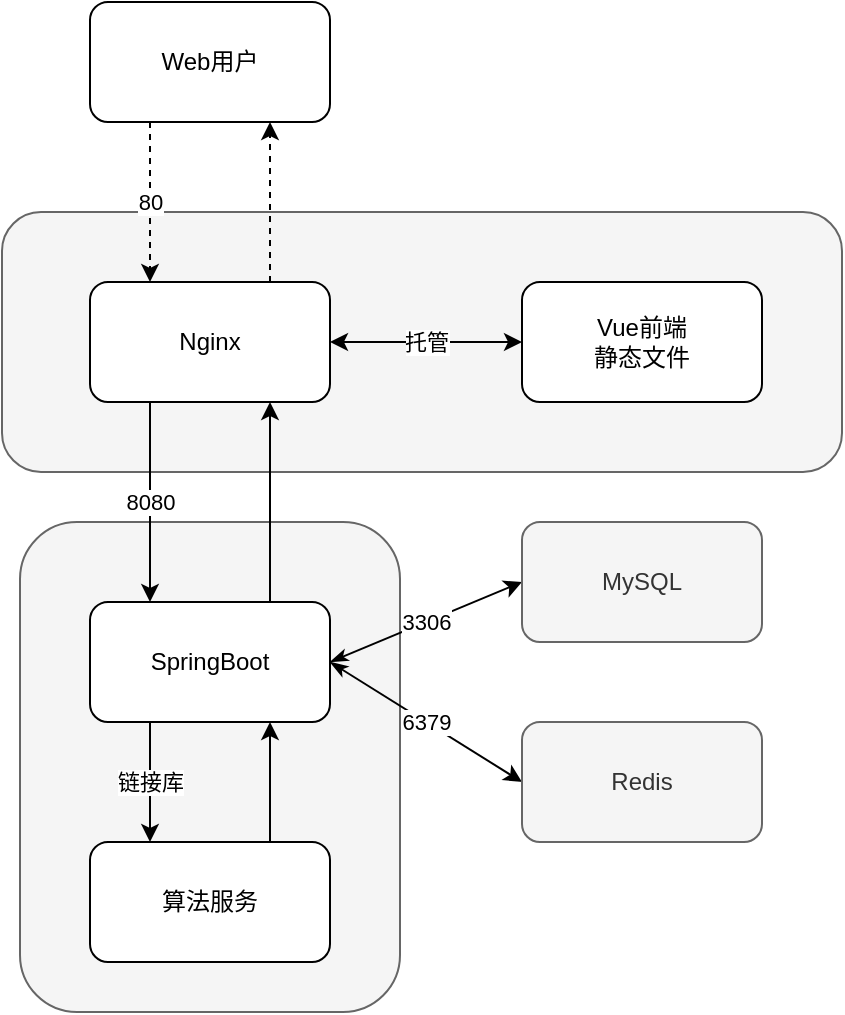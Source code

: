 <mxfile version="20.8.16" type="device"><diagram name="第 1 页" id="53CpvTdcXaAsXgbzKRGw"><mxGraphModel dx="1000" dy="591" grid="1" gridSize="10" guides="1" tooltips="1" connect="1" arrows="1" fold="1" page="1" pageScale="1" pageWidth="900" pageHeight="1600" math="0" shadow="0"><root><mxCell id="0"/><mxCell id="1" parent="0"/><mxCell id="pHNLQasys9hb7hSCW5I2-15" value="" style="rounded=1;whiteSpace=wrap;html=1;fillColor=#f5f5f5;fontColor=#333333;strokeColor=#666666;align=center;labelPosition=center;verticalLabelPosition=middle;verticalAlign=middle;" vertex="1" parent="1"><mxGeometry x="69" y="320" width="190" height="245" as="geometry"/></mxCell><mxCell id="pHNLQasys9hb7hSCW5I2-6" value="" style="rounded=1;whiteSpace=wrap;html=1;fillColor=#f5f5f5;fontColor=#333333;strokeColor=#666666;align=center;labelPosition=center;verticalLabelPosition=middle;verticalAlign=middle;" vertex="1" parent="1"><mxGeometry x="60" y="165" width="420" height="130" as="geometry"/></mxCell><mxCell id="pHNLQasys9hb7hSCW5I2-7" value="80" style="edgeStyle=orthogonalEdgeStyle;rounded=0;orthogonalLoop=1;jettySize=auto;html=1;exitX=0.25;exitY=1;exitDx=0;exitDy=0;entryX=0.25;entryY=0;entryDx=0;entryDy=0;dashed=1;" edge="1" parent="1" source="IDJ7U1GICTIB7s2qJ6_7-1" target="IDJ7U1GICTIB7s2qJ6_7-2"><mxGeometry relative="1" as="geometry"/></mxCell><mxCell id="IDJ7U1GICTIB7s2qJ6_7-1" value="Web用户" style="rounded=1;whiteSpace=wrap;html=1;" parent="1" vertex="1"><mxGeometry x="104" y="60" width="120" height="60" as="geometry"/></mxCell><mxCell id="pHNLQasys9hb7hSCW5I2-8" style="edgeStyle=orthogonalEdgeStyle;rounded=0;orthogonalLoop=1;jettySize=auto;html=1;exitX=0.75;exitY=0;exitDx=0;exitDy=0;entryX=0.75;entryY=1;entryDx=0;entryDy=0;dashed=1;" edge="1" parent="1" source="IDJ7U1GICTIB7s2qJ6_7-2" target="IDJ7U1GICTIB7s2qJ6_7-1"><mxGeometry relative="1" as="geometry"/></mxCell><mxCell id="pHNLQasys9hb7hSCW5I2-10" value="8080" style="edgeStyle=orthogonalEdgeStyle;rounded=0;orthogonalLoop=1;jettySize=auto;html=1;exitX=0.25;exitY=1;exitDx=0;exitDy=0;entryX=0.25;entryY=0;entryDx=0;entryDy=0;" edge="1" parent="1" source="IDJ7U1GICTIB7s2qJ6_7-2" target="pHNLQasys9hb7hSCW5I2-9"><mxGeometry relative="1" as="geometry"/></mxCell><mxCell id="IDJ7U1GICTIB7s2qJ6_7-2" value="Nginx" style="rounded=1;whiteSpace=wrap;html=1;" parent="1" vertex="1"><mxGeometry x="104" y="200" width="120" height="60" as="geometry"/></mxCell><mxCell id="IDJ7U1GICTIB7s2qJ6_7-6" value="Vue前端&lt;br&gt;静态文件" style="rounded=1;whiteSpace=wrap;html=1;" parent="1" vertex="1"><mxGeometry x="320" y="200" width="120" height="60" as="geometry"/></mxCell><mxCell id="pHNLQasys9hb7hSCW5I2-2" value="托管" style="endArrow=classic;startArrow=classic;html=1;rounded=0;entryX=0;entryY=0.5;entryDx=0;entryDy=0;exitX=1;exitY=0.5;exitDx=0;exitDy=0;" edge="1" parent="1" source="IDJ7U1GICTIB7s2qJ6_7-2" target="IDJ7U1GICTIB7s2qJ6_7-6"><mxGeometry width="50" height="50" relative="1" as="geometry"><mxPoint x="140" y="280" as="sourcePoint"/><mxPoint x="190" y="230" as="targetPoint"/></mxGeometry></mxCell><mxCell id="pHNLQasys9hb7hSCW5I2-11" style="edgeStyle=orthogonalEdgeStyle;rounded=0;orthogonalLoop=1;jettySize=auto;html=1;exitX=0.75;exitY=0;exitDx=0;exitDy=0;entryX=0.75;entryY=1;entryDx=0;entryDy=0;" edge="1" parent="1" source="pHNLQasys9hb7hSCW5I2-9" target="IDJ7U1GICTIB7s2qJ6_7-2"><mxGeometry relative="1" as="geometry"/></mxCell><mxCell id="pHNLQasys9hb7hSCW5I2-13" value="链接库" style="edgeStyle=orthogonalEdgeStyle;rounded=0;orthogonalLoop=1;jettySize=auto;html=1;exitX=0.25;exitY=1;exitDx=0;exitDy=0;entryX=0.25;entryY=0;entryDx=0;entryDy=0;" edge="1" parent="1" source="pHNLQasys9hb7hSCW5I2-9" target="pHNLQasys9hb7hSCW5I2-12"><mxGeometry relative="1" as="geometry"/></mxCell><mxCell id="pHNLQasys9hb7hSCW5I2-21" value="3306" style="rounded=0;orthogonalLoop=1;jettySize=auto;html=1;exitX=1;exitY=0.5;exitDx=0;exitDy=0;entryX=0;entryY=0.5;entryDx=0;entryDy=0;startArrow=classicThin;startFill=1;" edge="1" parent="1" source="pHNLQasys9hb7hSCW5I2-9" target="pHNLQasys9hb7hSCW5I2-19"><mxGeometry relative="1" as="geometry"/></mxCell><mxCell id="pHNLQasys9hb7hSCW5I2-22" value="6379" style="edgeStyle=none;rounded=0;orthogonalLoop=1;jettySize=auto;html=1;exitX=1;exitY=0.5;exitDx=0;exitDy=0;entryX=0;entryY=0.5;entryDx=0;entryDy=0;startArrow=classicThin;startFill=1;" edge="1" parent="1" source="pHNLQasys9hb7hSCW5I2-9" target="pHNLQasys9hb7hSCW5I2-20"><mxGeometry relative="1" as="geometry"/></mxCell><mxCell id="pHNLQasys9hb7hSCW5I2-9" value="SpringBoot" style="rounded=1;whiteSpace=wrap;html=1;" vertex="1" parent="1"><mxGeometry x="104" y="360" width="120" height="60" as="geometry"/></mxCell><mxCell id="pHNLQasys9hb7hSCW5I2-14" style="edgeStyle=orthogonalEdgeStyle;rounded=0;orthogonalLoop=1;jettySize=auto;html=1;exitX=0.75;exitY=0;exitDx=0;exitDy=0;entryX=0.75;entryY=1;entryDx=0;entryDy=0;" edge="1" parent="1" source="pHNLQasys9hb7hSCW5I2-12" target="pHNLQasys9hb7hSCW5I2-9"><mxGeometry relative="1" as="geometry"/></mxCell><mxCell id="pHNLQasys9hb7hSCW5I2-12" value="算法服务" style="rounded=1;whiteSpace=wrap;html=1;" vertex="1" parent="1"><mxGeometry x="104" y="480" width="120" height="60" as="geometry"/></mxCell><mxCell id="pHNLQasys9hb7hSCW5I2-19" value="MySQL" style="rounded=1;whiteSpace=wrap;html=1;fillColor=#f5f5f5;fontColor=#333333;strokeColor=#666666;" vertex="1" parent="1"><mxGeometry x="320" y="320" width="120" height="60" as="geometry"/></mxCell><mxCell id="pHNLQasys9hb7hSCW5I2-20" value="Redis" style="rounded=1;whiteSpace=wrap;html=1;fillColor=#f5f5f5;fontColor=#333333;strokeColor=#666666;" vertex="1" parent="1"><mxGeometry x="320" y="420" width="120" height="60" as="geometry"/></mxCell></root></mxGraphModel></diagram></mxfile>